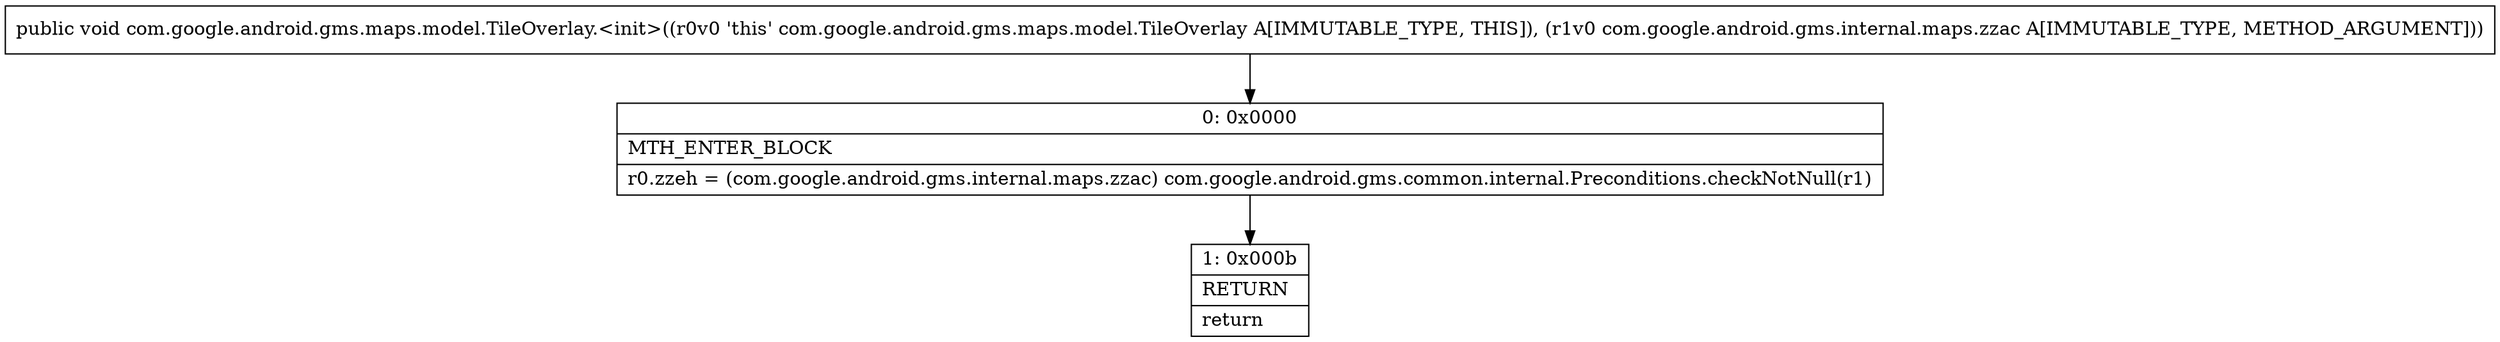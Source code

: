 digraph "CFG forcom.google.android.gms.maps.model.TileOverlay.\<init\>(Lcom\/google\/android\/gms\/internal\/maps\/zzac;)V" {
Node_0 [shape=record,label="{0\:\ 0x0000|MTH_ENTER_BLOCK\l|r0.zzeh = (com.google.android.gms.internal.maps.zzac) com.google.android.gms.common.internal.Preconditions.checkNotNull(r1)\l}"];
Node_1 [shape=record,label="{1\:\ 0x000b|RETURN\l|return\l}"];
MethodNode[shape=record,label="{public void com.google.android.gms.maps.model.TileOverlay.\<init\>((r0v0 'this' com.google.android.gms.maps.model.TileOverlay A[IMMUTABLE_TYPE, THIS]), (r1v0 com.google.android.gms.internal.maps.zzac A[IMMUTABLE_TYPE, METHOD_ARGUMENT])) }"];
MethodNode -> Node_0;
Node_0 -> Node_1;
}


